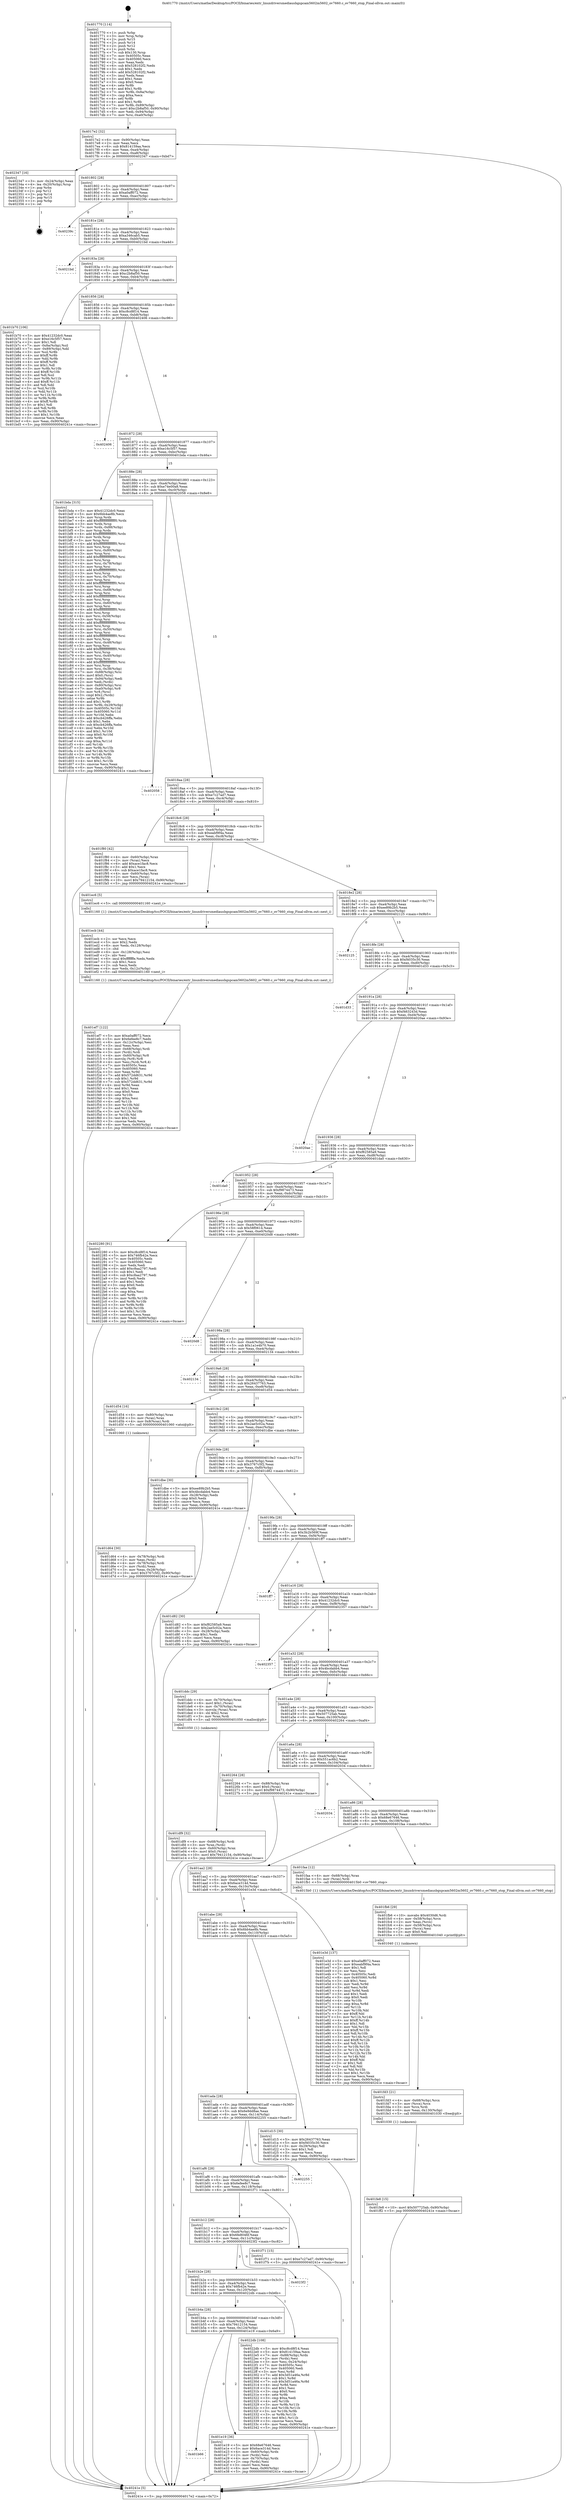 digraph "0x401770" {
  label = "0x401770 (/mnt/c/Users/mathe/Desktop/tcc/POCII/binaries/extr_linuxdriversmediausbgspcam5602m5602_ov7660.c_ov7660_stop_Final-ollvm.out::main(0))"
  labelloc = "t"
  node[shape=record]

  Entry [label="",width=0.3,height=0.3,shape=circle,fillcolor=black,style=filled]
  "0x4017e2" [label="{
     0x4017e2 [32]\l
     | [instrs]\l
     &nbsp;&nbsp;0x4017e2 \<+6\>: mov -0x90(%rbp),%eax\l
     &nbsp;&nbsp;0x4017e8 \<+2\>: mov %eax,%ecx\l
     &nbsp;&nbsp;0x4017ea \<+6\>: sub $0x814159aa,%ecx\l
     &nbsp;&nbsp;0x4017f0 \<+6\>: mov %eax,-0xa4(%rbp)\l
     &nbsp;&nbsp;0x4017f6 \<+6\>: mov %ecx,-0xa8(%rbp)\l
     &nbsp;&nbsp;0x4017fc \<+6\>: je 0000000000402347 \<main+0xbd7\>\l
  }"]
  "0x402347" [label="{
     0x402347 [16]\l
     | [instrs]\l
     &nbsp;&nbsp;0x402347 \<+3\>: mov -0x24(%rbp),%eax\l
     &nbsp;&nbsp;0x40234a \<+4\>: lea -0x20(%rbp),%rsp\l
     &nbsp;&nbsp;0x40234e \<+1\>: pop %rbx\l
     &nbsp;&nbsp;0x40234f \<+2\>: pop %r12\l
     &nbsp;&nbsp;0x402351 \<+2\>: pop %r14\l
     &nbsp;&nbsp;0x402353 \<+2\>: pop %r15\l
     &nbsp;&nbsp;0x402355 \<+1\>: pop %rbp\l
     &nbsp;&nbsp;0x402356 \<+1\>: ret\l
  }"]
  "0x401802" [label="{
     0x401802 [28]\l
     | [instrs]\l
     &nbsp;&nbsp;0x401802 \<+5\>: jmp 0000000000401807 \<main+0x97\>\l
     &nbsp;&nbsp;0x401807 \<+6\>: mov -0xa4(%rbp),%eax\l
     &nbsp;&nbsp;0x40180d \<+5\>: sub $0xa0aff072,%eax\l
     &nbsp;&nbsp;0x401812 \<+6\>: mov %eax,-0xac(%rbp)\l
     &nbsp;&nbsp;0x401818 \<+6\>: je 000000000040239c \<main+0xc2c\>\l
  }"]
  Exit [label="",width=0.3,height=0.3,shape=circle,fillcolor=black,style=filled,peripheries=2]
  "0x40239c" [label="{
     0x40239c\l
  }", style=dashed]
  "0x40181e" [label="{
     0x40181e [28]\l
     | [instrs]\l
     &nbsp;&nbsp;0x40181e \<+5\>: jmp 0000000000401823 \<main+0xb3\>\l
     &nbsp;&nbsp;0x401823 \<+6\>: mov -0xa4(%rbp),%eax\l
     &nbsp;&nbsp;0x401829 \<+5\>: sub $0xa346cab5,%eax\l
     &nbsp;&nbsp;0x40182e \<+6\>: mov %eax,-0xb0(%rbp)\l
     &nbsp;&nbsp;0x401834 \<+6\>: je 00000000004021bd \<main+0xa4d\>\l
  }"]
  "0x401fe8" [label="{
     0x401fe8 [15]\l
     | [instrs]\l
     &nbsp;&nbsp;0x401fe8 \<+10\>: movl $0x507725ab,-0x90(%rbp)\l
     &nbsp;&nbsp;0x401ff2 \<+5\>: jmp 000000000040241e \<main+0xcae\>\l
  }"]
  "0x4021bd" [label="{
     0x4021bd\l
  }", style=dashed]
  "0x40183a" [label="{
     0x40183a [28]\l
     | [instrs]\l
     &nbsp;&nbsp;0x40183a \<+5\>: jmp 000000000040183f \<main+0xcf\>\l
     &nbsp;&nbsp;0x40183f \<+6\>: mov -0xa4(%rbp),%eax\l
     &nbsp;&nbsp;0x401845 \<+5\>: sub $0xc2b8af50,%eax\l
     &nbsp;&nbsp;0x40184a \<+6\>: mov %eax,-0xb4(%rbp)\l
     &nbsp;&nbsp;0x401850 \<+6\>: je 0000000000401b70 \<main+0x400\>\l
  }"]
  "0x401fd3" [label="{
     0x401fd3 [21]\l
     | [instrs]\l
     &nbsp;&nbsp;0x401fd3 \<+4\>: mov -0x68(%rbp),%rcx\l
     &nbsp;&nbsp;0x401fd7 \<+3\>: mov (%rcx),%rcx\l
     &nbsp;&nbsp;0x401fda \<+3\>: mov %rcx,%rdi\l
     &nbsp;&nbsp;0x401fdd \<+6\>: mov %eax,-0x130(%rbp)\l
     &nbsp;&nbsp;0x401fe3 \<+5\>: call 0000000000401030 \<free@plt\>\l
     | [calls]\l
     &nbsp;&nbsp;0x401030 \{1\} (unknown)\l
  }"]
  "0x401b70" [label="{
     0x401b70 [106]\l
     | [instrs]\l
     &nbsp;&nbsp;0x401b70 \<+5\>: mov $0x41232dc0,%eax\l
     &nbsp;&nbsp;0x401b75 \<+5\>: mov $0xe16c5f57,%ecx\l
     &nbsp;&nbsp;0x401b7a \<+2\>: mov $0x1,%dl\l
     &nbsp;&nbsp;0x401b7c \<+7\>: mov -0x8a(%rbp),%sil\l
     &nbsp;&nbsp;0x401b83 \<+7\>: mov -0x89(%rbp),%dil\l
     &nbsp;&nbsp;0x401b8a \<+3\>: mov %sil,%r8b\l
     &nbsp;&nbsp;0x401b8d \<+4\>: xor $0xff,%r8b\l
     &nbsp;&nbsp;0x401b91 \<+3\>: mov %dil,%r9b\l
     &nbsp;&nbsp;0x401b94 \<+4\>: xor $0xff,%r9b\l
     &nbsp;&nbsp;0x401b98 \<+3\>: xor $0x1,%dl\l
     &nbsp;&nbsp;0x401b9b \<+3\>: mov %r8b,%r10b\l
     &nbsp;&nbsp;0x401b9e \<+4\>: and $0xff,%r10b\l
     &nbsp;&nbsp;0x401ba2 \<+3\>: and %dl,%sil\l
     &nbsp;&nbsp;0x401ba5 \<+3\>: mov %r9b,%r11b\l
     &nbsp;&nbsp;0x401ba8 \<+4\>: and $0xff,%r11b\l
     &nbsp;&nbsp;0x401bac \<+3\>: and %dl,%dil\l
     &nbsp;&nbsp;0x401baf \<+3\>: or %sil,%r10b\l
     &nbsp;&nbsp;0x401bb2 \<+3\>: or %dil,%r11b\l
     &nbsp;&nbsp;0x401bb5 \<+3\>: xor %r11b,%r10b\l
     &nbsp;&nbsp;0x401bb8 \<+3\>: or %r9b,%r8b\l
     &nbsp;&nbsp;0x401bbb \<+4\>: xor $0xff,%r8b\l
     &nbsp;&nbsp;0x401bbf \<+3\>: or $0x1,%dl\l
     &nbsp;&nbsp;0x401bc2 \<+3\>: and %dl,%r8b\l
     &nbsp;&nbsp;0x401bc5 \<+3\>: or %r8b,%r10b\l
     &nbsp;&nbsp;0x401bc8 \<+4\>: test $0x1,%r10b\l
     &nbsp;&nbsp;0x401bcc \<+3\>: cmovne %ecx,%eax\l
     &nbsp;&nbsp;0x401bcf \<+6\>: mov %eax,-0x90(%rbp)\l
     &nbsp;&nbsp;0x401bd5 \<+5\>: jmp 000000000040241e \<main+0xcae\>\l
  }"]
  "0x401856" [label="{
     0x401856 [28]\l
     | [instrs]\l
     &nbsp;&nbsp;0x401856 \<+5\>: jmp 000000000040185b \<main+0xeb\>\l
     &nbsp;&nbsp;0x40185b \<+6\>: mov -0xa4(%rbp),%eax\l
     &nbsp;&nbsp;0x401861 \<+5\>: sub $0xc8cd8f14,%eax\l
     &nbsp;&nbsp;0x401866 \<+6\>: mov %eax,-0xb8(%rbp)\l
     &nbsp;&nbsp;0x40186c \<+6\>: je 0000000000402406 \<main+0xc96\>\l
  }"]
  "0x40241e" [label="{
     0x40241e [5]\l
     | [instrs]\l
     &nbsp;&nbsp;0x40241e \<+5\>: jmp 00000000004017e2 \<main+0x72\>\l
  }"]
  "0x401770" [label="{
     0x401770 [114]\l
     | [instrs]\l
     &nbsp;&nbsp;0x401770 \<+1\>: push %rbp\l
     &nbsp;&nbsp;0x401771 \<+3\>: mov %rsp,%rbp\l
     &nbsp;&nbsp;0x401774 \<+2\>: push %r15\l
     &nbsp;&nbsp;0x401776 \<+2\>: push %r14\l
     &nbsp;&nbsp;0x401778 \<+2\>: push %r12\l
     &nbsp;&nbsp;0x40177a \<+1\>: push %rbx\l
     &nbsp;&nbsp;0x40177b \<+7\>: sub $0x130,%rsp\l
     &nbsp;&nbsp;0x401782 \<+7\>: mov 0x40505c,%eax\l
     &nbsp;&nbsp;0x401789 \<+7\>: mov 0x405060,%ecx\l
     &nbsp;&nbsp;0x401790 \<+2\>: mov %eax,%edx\l
     &nbsp;&nbsp;0x401792 \<+6\>: sub $0x528102f2,%edx\l
     &nbsp;&nbsp;0x401798 \<+3\>: sub $0x1,%edx\l
     &nbsp;&nbsp;0x40179b \<+6\>: add $0x528102f2,%edx\l
     &nbsp;&nbsp;0x4017a1 \<+3\>: imul %edx,%eax\l
     &nbsp;&nbsp;0x4017a4 \<+3\>: and $0x1,%eax\l
     &nbsp;&nbsp;0x4017a7 \<+3\>: cmp $0x0,%eax\l
     &nbsp;&nbsp;0x4017aa \<+4\>: sete %r8b\l
     &nbsp;&nbsp;0x4017ae \<+4\>: and $0x1,%r8b\l
     &nbsp;&nbsp;0x4017b2 \<+7\>: mov %r8b,-0x8a(%rbp)\l
     &nbsp;&nbsp;0x4017b9 \<+3\>: cmp $0xa,%ecx\l
     &nbsp;&nbsp;0x4017bc \<+4\>: setl %r8b\l
     &nbsp;&nbsp;0x4017c0 \<+4\>: and $0x1,%r8b\l
     &nbsp;&nbsp;0x4017c4 \<+7\>: mov %r8b,-0x89(%rbp)\l
     &nbsp;&nbsp;0x4017cb \<+10\>: movl $0xc2b8af50,-0x90(%rbp)\l
     &nbsp;&nbsp;0x4017d5 \<+6\>: mov %edi,-0x94(%rbp)\l
     &nbsp;&nbsp;0x4017db \<+7\>: mov %rsi,-0xa0(%rbp)\l
  }"]
  "0x401fb6" [label="{
     0x401fb6 [29]\l
     | [instrs]\l
     &nbsp;&nbsp;0x401fb6 \<+10\>: movabs $0x4030d6,%rdi\l
     &nbsp;&nbsp;0x401fc0 \<+4\>: mov -0x58(%rbp),%rcx\l
     &nbsp;&nbsp;0x401fc4 \<+2\>: mov %eax,(%rcx)\l
     &nbsp;&nbsp;0x401fc6 \<+4\>: mov -0x58(%rbp),%rcx\l
     &nbsp;&nbsp;0x401fca \<+2\>: mov (%rcx),%esi\l
     &nbsp;&nbsp;0x401fcc \<+2\>: mov $0x0,%al\l
     &nbsp;&nbsp;0x401fce \<+5\>: call 0000000000401040 \<printf@plt\>\l
     | [calls]\l
     &nbsp;&nbsp;0x401040 \{1\} (unknown)\l
  }"]
  "0x402406" [label="{
     0x402406\l
  }", style=dashed]
  "0x401872" [label="{
     0x401872 [28]\l
     | [instrs]\l
     &nbsp;&nbsp;0x401872 \<+5\>: jmp 0000000000401877 \<main+0x107\>\l
     &nbsp;&nbsp;0x401877 \<+6\>: mov -0xa4(%rbp),%eax\l
     &nbsp;&nbsp;0x40187d \<+5\>: sub $0xe16c5f57,%eax\l
     &nbsp;&nbsp;0x401882 \<+6\>: mov %eax,-0xbc(%rbp)\l
     &nbsp;&nbsp;0x401888 \<+6\>: je 0000000000401bda \<main+0x46a\>\l
  }"]
  "0x401ef7" [label="{
     0x401ef7 [122]\l
     | [instrs]\l
     &nbsp;&nbsp;0x401ef7 \<+5\>: mov $0xa0aff072,%ecx\l
     &nbsp;&nbsp;0x401efc \<+5\>: mov $0x6efee8c7,%edx\l
     &nbsp;&nbsp;0x401f01 \<+6\>: mov -0x12c(%rbp),%esi\l
     &nbsp;&nbsp;0x401f07 \<+3\>: imul %eax,%esi\l
     &nbsp;&nbsp;0x401f0a \<+4\>: mov -0x68(%rbp),%rdi\l
     &nbsp;&nbsp;0x401f0e \<+3\>: mov (%rdi),%rdi\l
     &nbsp;&nbsp;0x401f11 \<+4\>: mov -0x60(%rbp),%r8\l
     &nbsp;&nbsp;0x401f15 \<+3\>: movslq (%r8),%r8\l
     &nbsp;&nbsp;0x401f18 \<+4\>: mov %esi,(%rdi,%r8,4)\l
     &nbsp;&nbsp;0x401f1c \<+7\>: mov 0x40505c,%eax\l
     &nbsp;&nbsp;0x401f23 \<+7\>: mov 0x405060,%esi\l
     &nbsp;&nbsp;0x401f2a \<+3\>: mov %eax,%r9d\l
     &nbsp;&nbsp;0x401f2d \<+7\>: add $0x572dd631,%r9d\l
     &nbsp;&nbsp;0x401f34 \<+4\>: sub $0x1,%r9d\l
     &nbsp;&nbsp;0x401f38 \<+7\>: sub $0x572dd631,%r9d\l
     &nbsp;&nbsp;0x401f3f \<+4\>: imul %r9d,%eax\l
     &nbsp;&nbsp;0x401f43 \<+3\>: and $0x1,%eax\l
     &nbsp;&nbsp;0x401f46 \<+3\>: cmp $0x0,%eax\l
     &nbsp;&nbsp;0x401f49 \<+4\>: sete %r10b\l
     &nbsp;&nbsp;0x401f4d \<+3\>: cmp $0xa,%esi\l
     &nbsp;&nbsp;0x401f50 \<+4\>: setl %r11b\l
     &nbsp;&nbsp;0x401f54 \<+3\>: mov %r10b,%bl\l
     &nbsp;&nbsp;0x401f57 \<+3\>: and %r11b,%bl\l
     &nbsp;&nbsp;0x401f5a \<+3\>: xor %r11b,%r10b\l
     &nbsp;&nbsp;0x401f5d \<+3\>: or %r10b,%bl\l
     &nbsp;&nbsp;0x401f60 \<+3\>: test $0x1,%bl\l
     &nbsp;&nbsp;0x401f63 \<+3\>: cmovne %edx,%ecx\l
     &nbsp;&nbsp;0x401f66 \<+6\>: mov %ecx,-0x90(%rbp)\l
     &nbsp;&nbsp;0x401f6c \<+5\>: jmp 000000000040241e \<main+0xcae\>\l
  }"]
  "0x401bda" [label="{
     0x401bda [315]\l
     | [instrs]\l
     &nbsp;&nbsp;0x401bda \<+5\>: mov $0x41232dc0,%eax\l
     &nbsp;&nbsp;0x401bdf \<+5\>: mov $0x6bb4ae8b,%ecx\l
     &nbsp;&nbsp;0x401be4 \<+3\>: mov %rsp,%rdx\l
     &nbsp;&nbsp;0x401be7 \<+4\>: add $0xfffffffffffffff0,%rdx\l
     &nbsp;&nbsp;0x401beb \<+3\>: mov %rdx,%rsp\l
     &nbsp;&nbsp;0x401bee \<+7\>: mov %rdx,-0x88(%rbp)\l
     &nbsp;&nbsp;0x401bf5 \<+3\>: mov %rsp,%rdx\l
     &nbsp;&nbsp;0x401bf8 \<+4\>: add $0xfffffffffffffff0,%rdx\l
     &nbsp;&nbsp;0x401bfc \<+3\>: mov %rdx,%rsp\l
     &nbsp;&nbsp;0x401bff \<+3\>: mov %rsp,%rsi\l
     &nbsp;&nbsp;0x401c02 \<+4\>: add $0xfffffffffffffff0,%rsi\l
     &nbsp;&nbsp;0x401c06 \<+3\>: mov %rsi,%rsp\l
     &nbsp;&nbsp;0x401c09 \<+4\>: mov %rsi,-0x80(%rbp)\l
     &nbsp;&nbsp;0x401c0d \<+3\>: mov %rsp,%rsi\l
     &nbsp;&nbsp;0x401c10 \<+4\>: add $0xfffffffffffffff0,%rsi\l
     &nbsp;&nbsp;0x401c14 \<+3\>: mov %rsi,%rsp\l
     &nbsp;&nbsp;0x401c17 \<+4\>: mov %rsi,-0x78(%rbp)\l
     &nbsp;&nbsp;0x401c1b \<+3\>: mov %rsp,%rsi\l
     &nbsp;&nbsp;0x401c1e \<+4\>: add $0xfffffffffffffff0,%rsi\l
     &nbsp;&nbsp;0x401c22 \<+3\>: mov %rsi,%rsp\l
     &nbsp;&nbsp;0x401c25 \<+4\>: mov %rsi,-0x70(%rbp)\l
     &nbsp;&nbsp;0x401c29 \<+3\>: mov %rsp,%rsi\l
     &nbsp;&nbsp;0x401c2c \<+4\>: add $0xfffffffffffffff0,%rsi\l
     &nbsp;&nbsp;0x401c30 \<+3\>: mov %rsi,%rsp\l
     &nbsp;&nbsp;0x401c33 \<+4\>: mov %rsi,-0x68(%rbp)\l
     &nbsp;&nbsp;0x401c37 \<+3\>: mov %rsp,%rsi\l
     &nbsp;&nbsp;0x401c3a \<+4\>: add $0xfffffffffffffff0,%rsi\l
     &nbsp;&nbsp;0x401c3e \<+3\>: mov %rsi,%rsp\l
     &nbsp;&nbsp;0x401c41 \<+4\>: mov %rsi,-0x60(%rbp)\l
     &nbsp;&nbsp;0x401c45 \<+3\>: mov %rsp,%rsi\l
     &nbsp;&nbsp;0x401c48 \<+4\>: add $0xfffffffffffffff0,%rsi\l
     &nbsp;&nbsp;0x401c4c \<+3\>: mov %rsi,%rsp\l
     &nbsp;&nbsp;0x401c4f \<+4\>: mov %rsi,-0x58(%rbp)\l
     &nbsp;&nbsp;0x401c53 \<+3\>: mov %rsp,%rsi\l
     &nbsp;&nbsp;0x401c56 \<+4\>: add $0xfffffffffffffff0,%rsi\l
     &nbsp;&nbsp;0x401c5a \<+3\>: mov %rsi,%rsp\l
     &nbsp;&nbsp;0x401c5d \<+4\>: mov %rsi,-0x50(%rbp)\l
     &nbsp;&nbsp;0x401c61 \<+3\>: mov %rsp,%rsi\l
     &nbsp;&nbsp;0x401c64 \<+4\>: add $0xfffffffffffffff0,%rsi\l
     &nbsp;&nbsp;0x401c68 \<+3\>: mov %rsi,%rsp\l
     &nbsp;&nbsp;0x401c6b \<+4\>: mov %rsi,-0x48(%rbp)\l
     &nbsp;&nbsp;0x401c6f \<+3\>: mov %rsp,%rsi\l
     &nbsp;&nbsp;0x401c72 \<+4\>: add $0xfffffffffffffff0,%rsi\l
     &nbsp;&nbsp;0x401c76 \<+3\>: mov %rsi,%rsp\l
     &nbsp;&nbsp;0x401c79 \<+4\>: mov %rsi,-0x40(%rbp)\l
     &nbsp;&nbsp;0x401c7d \<+3\>: mov %rsp,%rsi\l
     &nbsp;&nbsp;0x401c80 \<+4\>: add $0xfffffffffffffff0,%rsi\l
     &nbsp;&nbsp;0x401c84 \<+3\>: mov %rsi,%rsp\l
     &nbsp;&nbsp;0x401c87 \<+4\>: mov %rsi,-0x38(%rbp)\l
     &nbsp;&nbsp;0x401c8b \<+7\>: mov -0x88(%rbp),%rsi\l
     &nbsp;&nbsp;0x401c92 \<+6\>: movl $0x0,(%rsi)\l
     &nbsp;&nbsp;0x401c98 \<+6\>: mov -0x94(%rbp),%edi\l
     &nbsp;&nbsp;0x401c9e \<+2\>: mov %edi,(%rdx)\l
     &nbsp;&nbsp;0x401ca0 \<+4\>: mov -0x80(%rbp),%rsi\l
     &nbsp;&nbsp;0x401ca4 \<+7\>: mov -0xa0(%rbp),%r8\l
     &nbsp;&nbsp;0x401cab \<+3\>: mov %r8,(%rsi)\l
     &nbsp;&nbsp;0x401cae \<+3\>: cmpl $0x2,(%rdx)\l
     &nbsp;&nbsp;0x401cb1 \<+4\>: setne %r9b\l
     &nbsp;&nbsp;0x401cb5 \<+4\>: and $0x1,%r9b\l
     &nbsp;&nbsp;0x401cb9 \<+4\>: mov %r9b,-0x29(%rbp)\l
     &nbsp;&nbsp;0x401cbd \<+8\>: mov 0x40505c,%r10d\l
     &nbsp;&nbsp;0x401cc5 \<+8\>: mov 0x405060,%r11d\l
     &nbsp;&nbsp;0x401ccd \<+3\>: mov %r10d,%ebx\l
     &nbsp;&nbsp;0x401cd0 \<+6\>: add $0xcb426ffa,%ebx\l
     &nbsp;&nbsp;0x401cd6 \<+3\>: sub $0x1,%ebx\l
     &nbsp;&nbsp;0x401cd9 \<+6\>: sub $0xcb426ffa,%ebx\l
     &nbsp;&nbsp;0x401cdf \<+4\>: imul %ebx,%r10d\l
     &nbsp;&nbsp;0x401ce3 \<+4\>: and $0x1,%r10d\l
     &nbsp;&nbsp;0x401ce7 \<+4\>: cmp $0x0,%r10d\l
     &nbsp;&nbsp;0x401ceb \<+4\>: sete %r9b\l
     &nbsp;&nbsp;0x401cef \<+4\>: cmp $0xa,%r11d\l
     &nbsp;&nbsp;0x401cf3 \<+4\>: setl %r14b\l
     &nbsp;&nbsp;0x401cf7 \<+3\>: mov %r9b,%r15b\l
     &nbsp;&nbsp;0x401cfa \<+3\>: and %r14b,%r15b\l
     &nbsp;&nbsp;0x401cfd \<+3\>: xor %r14b,%r9b\l
     &nbsp;&nbsp;0x401d00 \<+3\>: or %r9b,%r15b\l
     &nbsp;&nbsp;0x401d03 \<+4\>: test $0x1,%r15b\l
     &nbsp;&nbsp;0x401d07 \<+3\>: cmovne %ecx,%eax\l
     &nbsp;&nbsp;0x401d0a \<+6\>: mov %eax,-0x90(%rbp)\l
     &nbsp;&nbsp;0x401d10 \<+5\>: jmp 000000000040241e \<main+0xcae\>\l
  }"]
  "0x40188e" [label="{
     0x40188e [28]\l
     | [instrs]\l
     &nbsp;&nbsp;0x40188e \<+5\>: jmp 0000000000401893 \<main+0x123\>\l
     &nbsp;&nbsp;0x401893 \<+6\>: mov -0xa4(%rbp),%eax\l
     &nbsp;&nbsp;0x401899 \<+5\>: sub $0xe74e00a8,%eax\l
     &nbsp;&nbsp;0x40189e \<+6\>: mov %eax,-0xc0(%rbp)\l
     &nbsp;&nbsp;0x4018a4 \<+6\>: je 0000000000402058 \<main+0x8e8\>\l
  }"]
  "0x401ecb" [label="{
     0x401ecb [44]\l
     | [instrs]\l
     &nbsp;&nbsp;0x401ecb \<+2\>: xor %ecx,%ecx\l
     &nbsp;&nbsp;0x401ecd \<+5\>: mov $0x2,%edx\l
     &nbsp;&nbsp;0x401ed2 \<+6\>: mov %edx,-0x128(%rbp)\l
     &nbsp;&nbsp;0x401ed8 \<+1\>: cltd\l
     &nbsp;&nbsp;0x401ed9 \<+6\>: mov -0x128(%rbp),%esi\l
     &nbsp;&nbsp;0x401edf \<+2\>: idiv %esi\l
     &nbsp;&nbsp;0x401ee1 \<+6\>: imul $0xfffffffe,%edx,%edx\l
     &nbsp;&nbsp;0x401ee7 \<+3\>: sub $0x1,%ecx\l
     &nbsp;&nbsp;0x401eea \<+2\>: sub %ecx,%edx\l
     &nbsp;&nbsp;0x401eec \<+6\>: mov %edx,-0x12c(%rbp)\l
     &nbsp;&nbsp;0x401ef2 \<+5\>: call 0000000000401160 \<next_i\>\l
     | [calls]\l
     &nbsp;&nbsp;0x401160 \{1\} (/mnt/c/Users/mathe/Desktop/tcc/POCII/binaries/extr_linuxdriversmediausbgspcam5602m5602_ov7660.c_ov7660_stop_Final-ollvm.out::next_i)\l
  }"]
  "0x401b66" [label="{
     0x401b66\l
  }", style=dashed]
  "0x402058" [label="{
     0x402058\l
  }", style=dashed]
  "0x4018aa" [label="{
     0x4018aa [28]\l
     | [instrs]\l
     &nbsp;&nbsp;0x4018aa \<+5\>: jmp 00000000004018af \<main+0x13f\>\l
     &nbsp;&nbsp;0x4018af \<+6\>: mov -0xa4(%rbp),%eax\l
     &nbsp;&nbsp;0x4018b5 \<+5\>: sub $0xe7c27ad7,%eax\l
     &nbsp;&nbsp;0x4018ba \<+6\>: mov %eax,-0xc4(%rbp)\l
     &nbsp;&nbsp;0x4018c0 \<+6\>: je 0000000000401f80 \<main+0x810\>\l
  }"]
  "0x401e19" [label="{
     0x401e19 [36]\l
     | [instrs]\l
     &nbsp;&nbsp;0x401e19 \<+5\>: mov $0x68e67646,%eax\l
     &nbsp;&nbsp;0x401e1e \<+5\>: mov $0x6ace314d,%ecx\l
     &nbsp;&nbsp;0x401e23 \<+4\>: mov -0x60(%rbp),%rdx\l
     &nbsp;&nbsp;0x401e27 \<+2\>: mov (%rdx),%esi\l
     &nbsp;&nbsp;0x401e29 \<+4\>: mov -0x70(%rbp),%rdx\l
     &nbsp;&nbsp;0x401e2d \<+2\>: cmp (%rdx),%esi\l
     &nbsp;&nbsp;0x401e2f \<+3\>: cmovl %ecx,%eax\l
     &nbsp;&nbsp;0x401e32 \<+6\>: mov %eax,-0x90(%rbp)\l
     &nbsp;&nbsp;0x401e38 \<+5\>: jmp 000000000040241e \<main+0xcae\>\l
  }"]
  "0x401f80" [label="{
     0x401f80 [42]\l
     | [instrs]\l
     &nbsp;&nbsp;0x401f80 \<+4\>: mov -0x60(%rbp),%rax\l
     &nbsp;&nbsp;0x401f84 \<+2\>: mov (%rax),%ecx\l
     &nbsp;&nbsp;0x401f86 \<+6\>: add $0xace1fac8,%ecx\l
     &nbsp;&nbsp;0x401f8c \<+3\>: add $0x1,%ecx\l
     &nbsp;&nbsp;0x401f8f \<+6\>: sub $0xace1fac8,%ecx\l
     &nbsp;&nbsp;0x401f95 \<+4\>: mov -0x60(%rbp),%rax\l
     &nbsp;&nbsp;0x401f99 \<+2\>: mov %ecx,(%rax)\l
     &nbsp;&nbsp;0x401f9b \<+10\>: movl $0x79412154,-0x90(%rbp)\l
     &nbsp;&nbsp;0x401fa5 \<+5\>: jmp 000000000040241e \<main+0xcae\>\l
  }"]
  "0x4018c6" [label="{
     0x4018c6 [28]\l
     | [instrs]\l
     &nbsp;&nbsp;0x4018c6 \<+5\>: jmp 00000000004018cb \<main+0x15b\>\l
     &nbsp;&nbsp;0x4018cb \<+6\>: mov -0xa4(%rbp),%eax\l
     &nbsp;&nbsp;0x4018d1 \<+5\>: sub $0xeabf9f4a,%eax\l
     &nbsp;&nbsp;0x4018d6 \<+6\>: mov %eax,-0xc8(%rbp)\l
     &nbsp;&nbsp;0x4018dc \<+6\>: je 0000000000401ec6 \<main+0x756\>\l
  }"]
  "0x401b4a" [label="{
     0x401b4a [28]\l
     | [instrs]\l
     &nbsp;&nbsp;0x401b4a \<+5\>: jmp 0000000000401b4f \<main+0x3df\>\l
     &nbsp;&nbsp;0x401b4f \<+6\>: mov -0xa4(%rbp),%eax\l
     &nbsp;&nbsp;0x401b55 \<+5\>: sub $0x79412154,%eax\l
     &nbsp;&nbsp;0x401b5a \<+6\>: mov %eax,-0x124(%rbp)\l
     &nbsp;&nbsp;0x401b60 \<+6\>: je 0000000000401e19 \<main+0x6a9\>\l
  }"]
  "0x401ec6" [label="{
     0x401ec6 [5]\l
     | [instrs]\l
     &nbsp;&nbsp;0x401ec6 \<+5\>: call 0000000000401160 \<next_i\>\l
     | [calls]\l
     &nbsp;&nbsp;0x401160 \{1\} (/mnt/c/Users/mathe/Desktop/tcc/POCII/binaries/extr_linuxdriversmediausbgspcam5602m5602_ov7660.c_ov7660_stop_Final-ollvm.out::next_i)\l
  }"]
  "0x4018e2" [label="{
     0x4018e2 [28]\l
     | [instrs]\l
     &nbsp;&nbsp;0x4018e2 \<+5\>: jmp 00000000004018e7 \<main+0x177\>\l
     &nbsp;&nbsp;0x4018e7 \<+6\>: mov -0xa4(%rbp),%eax\l
     &nbsp;&nbsp;0x4018ed \<+5\>: sub $0xee89b2b5,%eax\l
     &nbsp;&nbsp;0x4018f2 \<+6\>: mov %eax,-0xcc(%rbp)\l
     &nbsp;&nbsp;0x4018f8 \<+6\>: je 0000000000402125 \<main+0x9b5\>\l
  }"]
  "0x4022db" [label="{
     0x4022db [108]\l
     | [instrs]\l
     &nbsp;&nbsp;0x4022db \<+5\>: mov $0xc8cd8f14,%eax\l
     &nbsp;&nbsp;0x4022e0 \<+5\>: mov $0x814159aa,%ecx\l
     &nbsp;&nbsp;0x4022e5 \<+7\>: mov -0x88(%rbp),%rdx\l
     &nbsp;&nbsp;0x4022ec \<+2\>: mov (%rdx),%esi\l
     &nbsp;&nbsp;0x4022ee \<+3\>: mov %esi,-0x24(%rbp)\l
     &nbsp;&nbsp;0x4022f1 \<+7\>: mov 0x40505c,%esi\l
     &nbsp;&nbsp;0x4022f8 \<+7\>: mov 0x405060,%edi\l
     &nbsp;&nbsp;0x4022ff \<+3\>: mov %esi,%r8d\l
     &nbsp;&nbsp;0x402302 \<+7\>: add $0x3d51a46a,%r8d\l
     &nbsp;&nbsp;0x402309 \<+4\>: sub $0x1,%r8d\l
     &nbsp;&nbsp;0x40230d \<+7\>: sub $0x3d51a46a,%r8d\l
     &nbsp;&nbsp;0x402314 \<+4\>: imul %r8d,%esi\l
     &nbsp;&nbsp;0x402318 \<+3\>: and $0x1,%esi\l
     &nbsp;&nbsp;0x40231b \<+3\>: cmp $0x0,%esi\l
     &nbsp;&nbsp;0x40231e \<+4\>: sete %r9b\l
     &nbsp;&nbsp;0x402322 \<+3\>: cmp $0xa,%edi\l
     &nbsp;&nbsp;0x402325 \<+4\>: setl %r10b\l
     &nbsp;&nbsp;0x402329 \<+3\>: mov %r9b,%r11b\l
     &nbsp;&nbsp;0x40232c \<+3\>: and %r10b,%r11b\l
     &nbsp;&nbsp;0x40232f \<+3\>: xor %r10b,%r9b\l
     &nbsp;&nbsp;0x402332 \<+3\>: or %r9b,%r11b\l
     &nbsp;&nbsp;0x402335 \<+4\>: test $0x1,%r11b\l
     &nbsp;&nbsp;0x402339 \<+3\>: cmovne %ecx,%eax\l
     &nbsp;&nbsp;0x40233c \<+6\>: mov %eax,-0x90(%rbp)\l
     &nbsp;&nbsp;0x402342 \<+5\>: jmp 000000000040241e \<main+0xcae\>\l
  }"]
  "0x402125" [label="{
     0x402125\l
  }", style=dashed]
  "0x4018fe" [label="{
     0x4018fe [28]\l
     | [instrs]\l
     &nbsp;&nbsp;0x4018fe \<+5\>: jmp 0000000000401903 \<main+0x193\>\l
     &nbsp;&nbsp;0x401903 \<+6\>: mov -0xa4(%rbp),%eax\l
     &nbsp;&nbsp;0x401909 \<+5\>: sub $0xf4035c30,%eax\l
     &nbsp;&nbsp;0x40190e \<+6\>: mov %eax,-0xd0(%rbp)\l
     &nbsp;&nbsp;0x401914 \<+6\>: je 0000000000401d33 \<main+0x5c3\>\l
  }"]
  "0x401b2e" [label="{
     0x401b2e [28]\l
     | [instrs]\l
     &nbsp;&nbsp;0x401b2e \<+5\>: jmp 0000000000401b33 \<main+0x3c3\>\l
     &nbsp;&nbsp;0x401b33 \<+6\>: mov -0xa4(%rbp),%eax\l
     &nbsp;&nbsp;0x401b39 \<+5\>: sub $0x746fb42e,%eax\l
     &nbsp;&nbsp;0x401b3e \<+6\>: mov %eax,-0x120(%rbp)\l
     &nbsp;&nbsp;0x401b44 \<+6\>: je 00000000004022db \<main+0xb6b\>\l
  }"]
  "0x401d33" [label="{
     0x401d33\l
  }", style=dashed]
  "0x40191a" [label="{
     0x40191a [28]\l
     | [instrs]\l
     &nbsp;&nbsp;0x40191a \<+5\>: jmp 000000000040191f \<main+0x1af\>\l
     &nbsp;&nbsp;0x40191f \<+6\>: mov -0xa4(%rbp),%eax\l
     &nbsp;&nbsp;0x401925 \<+5\>: sub $0xf463243d,%eax\l
     &nbsp;&nbsp;0x40192a \<+6\>: mov %eax,-0xd4(%rbp)\l
     &nbsp;&nbsp;0x401930 \<+6\>: je 00000000004020ae \<main+0x93e\>\l
  }"]
  "0x4023f2" [label="{
     0x4023f2\l
  }", style=dashed]
  "0x4020ae" [label="{
     0x4020ae\l
  }", style=dashed]
  "0x401936" [label="{
     0x401936 [28]\l
     | [instrs]\l
     &nbsp;&nbsp;0x401936 \<+5\>: jmp 000000000040193b \<main+0x1cb\>\l
     &nbsp;&nbsp;0x40193b \<+6\>: mov -0xa4(%rbp),%eax\l
     &nbsp;&nbsp;0x401941 \<+5\>: sub $0xf82585a9,%eax\l
     &nbsp;&nbsp;0x401946 \<+6\>: mov %eax,-0xd8(%rbp)\l
     &nbsp;&nbsp;0x40194c \<+6\>: je 0000000000401da0 \<main+0x630\>\l
  }"]
  "0x401b12" [label="{
     0x401b12 [28]\l
     | [instrs]\l
     &nbsp;&nbsp;0x401b12 \<+5\>: jmp 0000000000401b17 \<main+0x3a7\>\l
     &nbsp;&nbsp;0x401b17 \<+6\>: mov -0xa4(%rbp),%eax\l
     &nbsp;&nbsp;0x401b1d \<+5\>: sub $0x6fe8046f,%eax\l
     &nbsp;&nbsp;0x401b22 \<+6\>: mov %eax,-0x11c(%rbp)\l
     &nbsp;&nbsp;0x401b28 \<+6\>: je 00000000004023f2 \<main+0xc82\>\l
  }"]
  "0x401da0" [label="{
     0x401da0\l
  }", style=dashed]
  "0x401952" [label="{
     0x401952 [28]\l
     | [instrs]\l
     &nbsp;&nbsp;0x401952 \<+5\>: jmp 0000000000401957 \<main+0x1e7\>\l
     &nbsp;&nbsp;0x401957 \<+6\>: mov -0xa4(%rbp),%eax\l
     &nbsp;&nbsp;0x40195d \<+5\>: sub $0xf9874473,%eax\l
     &nbsp;&nbsp;0x401962 \<+6\>: mov %eax,-0xdc(%rbp)\l
     &nbsp;&nbsp;0x401968 \<+6\>: je 0000000000402280 \<main+0xb10\>\l
  }"]
  "0x401f71" [label="{
     0x401f71 [15]\l
     | [instrs]\l
     &nbsp;&nbsp;0x401f71 \<+10\>: movl $0xe7c27ad7,-0x90(%rbp)\l
     &nbsp;&nbsp;0x401f7b \<+5\>: jmp 000000000040241e \<main+0xcae\>\l
  }"]
  "0x402280" [label="{
     0x402280 [91]\l
     | [instrs]\l
     &nbsp;&nbsp;0x402280 \<+5\>: mov $0xc8cd8f14,%eax\l
     &nbsp;&nbsp;0x402285 \<+5\>: mov $0x746fb42e,%ecx\l
     &nbsp;&nbsp;0x40228a \<+7\>: mov 0x40505c,%edx\l
     &nbsp;&nbsp;0x402291 \<+7\>: mov 0x405060,%esi\l
     &nbsp;&nbsp;0x402298 \<+2\>: mov %edx,%edi\l
     &nbsp;&nbsp;0x40229a \<+6\>: add $0xc8aa2797,%edi\l
     &nbsp;&nbsp;0x4022a0 \<+3\>: sub $0x1,%edi\l
     &nbsp;&nbsp;0x4022a3 \<+6\>: sub $0xc8aa2797,%edi\l
     &nbsp;&nbsp;0x4022a9 \<+3\>: imul %edi,%edx\l
     &nbsp;&nbsp;0x4022ac \<+3\>: and $0x1,%edx\l
     &nbsp;&nbsp;0x4022af \<+3\>: cmp $0x0,%edx\l
     &nbsp;&nbsp;0x4022b2 \<+4\>: sete %r8b\l
     &nbsp;&nbsp;0x4022b6 \<+3\>: cmp $0xa,%esi\l
     &nbsp;&nbsp;0x4022b9 \<+4\>: setl %r9b\l
     &nbsp;&nbsp;0x4022bd \<+3\>: mov %r8b,%r10b\l
     &nbsp;&nbsp;0x4022c0 \<+3\>: and %r9b,%r10b\l
     &nbsp;&nbsp;0x4022c3 \<+3\>: xor %r9b,%r8b\l
     &nbsp;&nbsp;0x4022c6 \<+3\>: or %r8b,%r10b\l
     &nbsp;&nbsp;0x4022c9 \<+4\>: test $0x1,%r10b\l
     &nbsp;&nbsp;0x4022cd \<+3\>: cmovne %ecx,%eax\l
     &nbsp;&nbsp;0x4022d0 \<+6\>: mov %eax,-0x90(%rbp)\l
     &nbsp;&nbsp;0x4022d6 \<+5\>: jmp 000000000040241e \<main+0xcae\>\l
  }"]
  "0x40196e" [label="{
     0x40196e [28]\l
     | [instrs]\l
     &nbsp;&nbsp;0x40196e \<+5\>: jmp 0000000000401973 \<main+0x203\>\l
     &nbsp;&nbsp;0x401973 \<+6\>: mov -0xa4(%rbp),%eax\l
     &nbsp;&nbsp;0x401979 \<+5\>: sub $0x58f0614,%eax\l
     &nbsp;&nbsp;0x40197e \<+6\>: mov %eax,-0xe0(%rbp)\l
     &nbsp;&nbsp;0x401984 \<+6\>: je 00000000004020d8 \<main+0x968\>\l
  }"]
  "0x401af6" [label="{
     0x401af6 [28]\l
     | [instrs]\l
     &nbsp;&nbsp;0x401af6 \<+5\>: jmp 0000000000401afb \<main+0x38b\>\l
     &nbsp;&nbsp;0x401afb \<+6\>: mov -0xa4(%rbp),%eax\l
     &nbsp;&nbsp;0x401b01 \<+5\>: sub $0x6efee8c7,%eax\l
     &nbsp;&nbsp;0x401b06 \<+6\>: mov %eax,-0x118(%rbp)\l
     &nbsp;&nbsp;0x401b0c \<+6\>: je 0000000000401f71 \<main+0x801\>\l
  }"]
  "0x4020d8" [label="{
     0x4020d8\l
  }", style=dashed]
  "0x40198a" [label="{
     0x40198a [28]\l
     | [instrs]\l
     &nbsp;&nbsp;0x40198a \<+5\>: jmp 000000000040198f \<main+0x21f\>\l
     &nbsp;&nbsp;0x40198f \<+6\>: mov -0xa4(%rbp),%eax\l
     &nbsp;&nbsp;0x401995 \<+5\>: sub $0x1a1e4b70,%eax\l
     &nbsp;&nbsp;0x40199a \<+6\>: mov %eax,-0xe4(%rbp)\l
     &nbsp;&nbsp;0x4019a0 \<+6\>: je 0000000000402134 \<main+0x9c4\>\l
  }"]
  "0x402255" [label="{
     0x402255\l
  }", style=dashed]
  "0x402134" [label="{
     0x402134\l
  }", style=dashed]
  "0x4019a6" [label="{
     0x4019a6 [28]\l
     | [instrs]\l
     &nbsp;&nbsp;0x4019a6 \<+5\>: jmp 00000000004019ab \<main+0x23b\>\l
     &nbsp;&nbsp;0x4019ab \<+6\>: mov -0xa4(%rbp),%eax\l
     &nbsp;&nbsp;0x4019b1 \<+5\>: sub $0x26437763,%eax\l
     &nbsp;&nbsp;0x4019b6 \<+6\>: mov %eax,-0xe8(%rbp)\l
     &nbsp;&nbsp;0x4019bc \<+6\>: je 0000000000401d54 \<main+0x5e4\>\l
  }"]
  "0x401df9" [label="{
     0x401df9 [32]\l
     | [instrs]\l
     &nbsp;&nbsp;0x401df9 \<+4\>: mov -0x68(%rbp),%rdi\l
     &nbsp;&nbsp;0x401dfd \<+3\>: mov %rax,(%rdi)\l
     &nbsp;&nbsp;0x401e00 \<+4\>: mov -0x60(%rbp),%rax\l
     &nbsp;&nbsp;0x401e04 \<+6\>: movl $0x0,(%rax)\l
     &nbsp;&nbsp;0x401e0a \<+10\>: movl $0x79412154,-0x90(%rbp)\l
     &nbsp;&nbsp;0x401e14 \<+5\>: jmp 000000000040241e \<main+0xcae\>\l
  }"]
  "0x401d54" [label="{
     0x401d54 [16]\l
     | [instrs]\l
     &nbsp;&nbsp;0x401d54 \<+4\>: mov -0x80(%rbp),%rax\l
     &nbsp;&nbsp;0x401d58 \<+3\>: mov (%rax),%rax\l
     &nbsp;&nbsp;0x401d5b \<+4\>: mov 0x8(%rax),%rdi\l
     &nbsp;&nbsp;0x401d5f \<+5\>: call 0000000000401060 \<atoi@plt\>\l
     | [calls]\l
     &nbsp;&nbsp;0x401060 \{1\} (unknown)\l
  }"]
  "0x4019c2" [label="{
     0x4019c2 [28]\l
     | [instrs]\l
     &nbsp;&nbsp;0x4019c2 \<+5\>: jmp 00000000004019c7 \<main+0x257\>\l
     &nbsp;&nbsp;0x4019c7 \<+6\>: mov -0xa4(%rbp),%eax\l
     &nbsp;&nbsp;0x4019cd \<+5\>: sub $0x2ae5c02a,%eax\l
     &nbsp;&nbsp;0x4019d2 \<+6\>: mov %eax,-0xec(%rbp)\l
     &nbsp;&nbsp;0x4019d8 \<+6\>: je 0000000000401dbe \<main+0x64e\>\l
  }"]
  "0x401d64" [label="{
     0x401d64 [30]\l
     | [instrs]\l
     &nbsp;&nbsp;0x401d64 \<+4\>: mov -0x78(%rbp),%rdi\l
     &nbsp;&nbsp;0x401d68 \<+2\>: mov %eax,(%rdi)\l
     &nbsp;&nbsp;0x401d6a \<+4\>: mov -0x78(%rbp),%rdi\l
     &nbsp;&nbsp;0x401d6e \<+2\>: mov (%rdi),%eax\l
     &nbsp;&nbsp;0x401d70 \<+3\>: mov %eax,-0x28(%rbp)\l
     &nbsp;&nbsp;0x401d73 \<+10\>: movl $0x3767c5f2,-0x90(%rbp)\l
     &nbsp;&nbsp;0x401d7d \<+5\>: jmp 000000000040241e \<main+0xcae\>\l
  }"]
  "0x401dbe" [label="{
     0x401dbe [30]\l
     | [instrs]\l
     &nbsp;&nbsp;0x401dbe \<+5\>: mov $0xee89b2b5,%eax\l
     &nbsp;&nbsp;0x401dc3 \<+5\>: mov $0x4bcdabb4,%ecx\l
     &nbsp;&nbsp;0x401dc8 \<+3\>: mov -0x28(%rbp),%edx\l
     &nbsp;&nbsp;0x401dcb \<+3\>: cmp $0x0,%edx\l
     &nbsp;&nbsp;0x401dce \<+3\>: cmove %ecx,%eax\l
     &nbsp;&nbsp;0x401dd1 \<+6\>: mov %eax,-0x90(%rbp)\l
     &nbsp;&nbsp;0x401dd7 \<+5\>: jmp 000000000040241e \<main+0xcae\>\l
  }"]
  "0x4019de" [label="{
     0x4019de [28]\l
     | [instrs]\l
     &nbsp;&nbsp;0x4019de \<+5\>: jmp 00000000004019e3 \<main+0x273\>\l
     &nbsp;&nbsp;0x4019e3 \<+6\>: mov -0xa4(%rbp),%eax\l
     &nbsp;&nbsp;0x4019e9 \<+5\>: sub $0x3767c5f2,%eax\l
     &nbsp;&nbsp;0x4019ee \<+6\>: mov %eax,-0xf0(%rbp)\l
     &nbsp;&nbsp;0x4019f4 \<+6\>: je 0000000000401d82 \<main+0x612\>\l
  }"]
  "0x401ada" [label="{
     0x401ada [28]\l
     | [instrs]\l
     &nbsp;&nbsp;0x401ada \<+5\>: jmp 0000000000401adf \<main+0x36f\>\l
     &nbsp;&nbsp;0x401adf \<+6\>: mov -0xa4(%rbp),%eax\l
     &nbsp;&nbsp;0x401ae5 \<+5\>: sub $0x6e9dd8ae,%eax\l
     &nbsp;&nbsp;0x401aea \<+6\>: mov %eax,-0x114(%rbp)\l
     &nbsp;&nbsp;0x401af0 \<+6\>: je 0000000000402255 \<main+0xae5\>\l
  }"]
  "0x401d82" [label="{
     0x401d82 [30]\l
     | [instrs]\l
     &nbsp;&nbsp;0x401d82 \<+5\>: mov $0xf82585a9,%eax\l
     &nbsp;&nbsp;0x401d87 \<+5\>: mov $0x2ae5c02a,%ecx\l
     &nbsp;&nbsp;0x401d8c \<+3\>: mov -0x28(%rbp),%edx\l
     &nbsp;&nbsp;0x401d8f \<+3\>: cmp $0x1,%edx\l
     &nbsp;&nbsp;0x401d92 \<+3\>: cmovl %ecx,%eax\l
     &nbsp;&nbsp;0x401d95 \<+6\>: mov %eax,-0x90(%rbp)\l
     &nbsp;&nbsp;0x401d9b \<+5\>: jmp 000000000040241e \<main+0xcae\>\l
  }"]
  "0x4019fa" [label="{
     0x4019fa [28]\l
     | [instrs]\l
     &nbsp;&nbsp;0x4019fa \<+5\>: jmp 00000000004019ff \<main+0x28f\>\l
     &nbsp;&nbsp;0x4019ff \<+6\>: mov -0xa4(%rbp),%eax\l
     &nbsp;&nbsp;0x401a05 \<+5\>: sub $0x3b2b569f,%eax\l
     &nbsp;&nbsp;0x401a0a \<+6\>: mov %eax,-0xf4(%rbp)\l
     &nbsp;&nbsp;0x401a10 \<+6\>: je 0000000000401ff7 \<main+0x887\>\l
  }"]
  "0x401d15" [label="{
     0x401d15 [30]\l
     | [instrs]\l
     &nbsp;&nbsp;0x401d15 \<+5\>: mov $0x26437763,%eax\l
     &nbsp;&nbsp;0x401d1a \<+5\>: mov $0xf4035c30,%ecx\l
     &nbsp;&nbsp;0x401d1f \<+3\>: mov -0x29(%rbp),%dl\l
     &nbsp;&nbsp;0x401d22 \<+3\>: test $0x1,%dl\l
     &nbsp;&nbsp;0x401d25 \<+3\>: cmovne %ecx,%eax\l
     &nbsp;&nbsp;0x401d28 \<+6\>: mov %eax,-0x90(%rbp)\l
     &nbsp;&nbsp;0x401d2e \<+5\>: jmp 000000000040241e \<main+0xcae\>\l
  }"]
  "0x401ff7" [label="{
     0x401ff7\l
  }", style=dashed]
  "0x401a16" [label="{
     0x401a16 [28]\l
     | [instrs]\l
     &nbsp;&nbsp;0x401a16 \<+5\>: jmp 0000000000401a1b \<main+0x2ab\>\l
     &nbsp;&nbsp;0x401a1b \<+6\>: mov -0xa4(%rbp),%eax\l
     &nbsp;&nbsp;0x401a21 \<+5\>: sub $0x41232dc0,%eax\l
     &nbsp;&nbsp;0x401a26 \<+6\>: mov %eax,-0xf8(%rbp)\l
     &nbsp;&nbsp;0x401a2c \<+6\>: je 0000000000402357 \<main+0xbe7\>\l
  }"]
  "0x401abe" [label="{
     0x401abe [28]\l
     | [instrs]\l
     &nbsp;&nbsp;0x401abe \<+5\>: jmp 0000000000401ac3 \<main+0x353\>\l
     &nbsp;&nbsp;0x401ac3 \<+6\>: mov -0xa4(%rbp),%eax\l
     &nbsp;&nbsp;0x401ac9 \<+5\>: sub $0x6bb4ae8b,%eax\l
     &nbsp;&nbsp;0x401ace \<+6\>: mov %eax,-0x110(%rbp)\l
     &nbsp;&nbsp;0x401ad4 \<+6\>: je 0000000000401d15 \<main+0x5a5\>\l
  }"]
  "0x402357" [label="{
     0x402357\l
  }", style=dashed]
  "0x401a32" [label="{
     0x401a32 [28]\l
     | [instrs]\l
     &nbsp;&nbsp;0x401a32 \<+5\>: jmp 0000000000401a37 \<main+0x2c7\>\l
     &nbsp;&nbsp;0x401a37 \<+6\>: mov -0xa4(%rbp),%eax\l
     &nbsp;&nbsp;0x401a3d \<+5\>: sub $0x4bcdabb4,%eax\l
     &nbsp;&nbsp;0x401a42 \<+6\>: mov %eax,-0xfc(%rbp)\l
     &nbsp;&nbsp;0x401a48 \<+6\>: je 0000000000401ddc \<main+0x66c\>\l
  }"]
  "0x401e3d" [label="{
     0x401e3d [137]\l
     | [instrs]\l
     &nbsp;&nbsp;0x401e3d \<+5\>: mov $0xa0aff072,%eax\l
     &nbsp;&nbsp;0x401e42 \<+5\>: mov $0xeabf9f4a,%ecx\l
     &nbsp;&nbsp;0x401e47 \<+2\>: mov $0x1,%dl\l
     &nbsp;&nbsp;0x401e49 \<+2\>: xor %esi,%esi\l
     &nbsp;&nbsp;0x401e4b \<+7\>: mov 0x40505c,%edi\l
     &nbsp;&nbsp;0x401e52 \<+8\>: mov 0x405060,%r8d\l
     &nbsp;&nbsp;0x401e5a \<+3\>: sub $0x1,%esi\l
     &nbsp;&nbsp;0x401e5d \<+3\>: mov %edi,%r9d\l
     &nbsp;&nbsp;0x401e60 \<+3\>: add %esi,%r9d\l
     &nbsp;&nbsp;0x401e63 \<+4\>: imul %r9d,%edi\l
     &nbsp;&nbsp;0x401e67 \<+3\>: and $0x1,%edi\l
     &nbsp;&nbsp;0x401e6a \<+3\>: cmp $0x0,%edi\l
     &nbsp;&nbsp;0x401e6d \<+4\>: sete %r10b\l
     &nbsp;&nbsp;0x401e71 \<+4\>: cmp $0xa,%r8d\l
     &nbsp;&nbsp;0x401e75 \<+4\>: setl %r11b\l
     &nbsp;&nbsp;0x401e79 \<+3\>: mov %r10b,%bl\l
     &nbsp;&nbsp;0x401e7c \<+3\>: xor $0xff,%bl\l
     &nbsp;&nbsp;0x401e7f \<+3\>: mov %r11b,%r14b\l
     &nbsp;&nbsp;0x401e82 \<+4\>: xor $0xff,%r14b\l
     &nbsp;&nbsp;0x401e86 \<+3\>: xor $0x1,%dl\l
     &nbsp;&nbsp;0x401e89 \<+3\>: mov %bl,%r15b\l
     &nbsp;&nbsp;0x401e8c \<+4\>: and $0xff,%r15b\l
     &nbsp;&nbsp;0x401e90 \<+3\>: and %dl,%r10b\l
     &nbsp;&nbsp;0x401e93 \<+3\>: mov %r14b,%r12b\l
     &nbsp;&nbsp;0x401e96 \<+4\>: and $0xff,%r12b\l
     &nbsp;&nbsp;0x401e9a \<+3\>: and %dl,%r11b\l
     &nbsp;&nbsp;0x401e9d \<+3\>: or %r10b,%r15b\l
     &nbsp;&nbsp;0x401ea0 \<+3\>: or %r11b,%r12b\l
     &nbsp;&nbsp;0x401ea3 \<+3\>: xor %r12b,%r15b\l
     &nbsp;&nbsp;0x401ea6 \<+3\>: or %r14b,%bl\l
     &nbsp;&nbsp;0x401ea9 \<+3\>: xor $0xff,%bl\l
     &nbsp;&nbsp;0x401eac \<+3\>: or $0x1,%dl\l
     &nbsp;&nbsp;0x401eaf \<+2\>: and %dl,%bl\l
     &nbsp;&nbsp;0x401eb1 \<+3\>: or %bl,%r15b\l
     &nbsp;&nbsp;0x401eb4 \<+4\>: test $0x1,%r15b\l
     &nbsp;&nbsp;0x401eb8 \<+3\>: cmovne %ecx,%eax\l
     &nbsp;&nbsp;0x401ebb \<+6\>: mov %eax,-0x90(%rbp)\l
     &nbsp;&nbsp;0x401ec1 \<+5\>: jmp 000000000040241e \<main+0xcae\>\l
  }"]
  "0x401ddc" [label="{
     0x401ddc [29]\l
     | [instrs]\l
     &nbsp;&nbsp;0x401ddc \<+4\>: mov -0x70(%rbp),%rax\l
     &nbsp;&nbsp;0x401de0 \<+6\>: movl $0x1,(%rax)\l
     &nbsp;&nbsp;0x401de6 \<+4\>: mov -0x70(%rbp),%rax\l
     &nbsp;&nbsp;0x401dea \<+3\>: movslq (%rax),%rax\l
     &nbsp;&nbsp;0x401ded \<+4\>: shl $0x2,%rax\l
     &nbsp;&nbsp;0x401df1 \<+3\>: mov %rax,%rdi\l
     &nbsp;&nbsp;0x401df4 \<+5\>: call 0000000000401050 \<malloc@plt\>\l
     | [calls]\l
     &nbsp;&nbsp;0x401050 \{1\} (unknown)\l
  }"]
  "0x401a4e" [label="{
     0x401a4e [28]\l
     | [instrs]\l
     &nbsp;&nbsp;0x401a4e \<+5\>: jmp 0000000000401a53 \<main+0x2e3\>\l
     &nbsp;&nbsp;0x401a53 \<+6\>: mov -0xa4(%rbp),%eax\l
     &nbsp;&nbsp;0x401a59 \<+5\>: sub $0x507725ab,%eax\l
     &nbsp;&nbsp;0x401a5e \<+6\>: mov %eax,-0x100(%rbp)\l
     &nbsp;&nbsp;0x401a64 \<+6\>: je 0000000000402264 \<main+0xaf4\>\l
  }"]
  "0x401aa2" [label="{
     0x401aa2 [28]\l
     | [instrs]\l
     &nbsp;&nbsp;0x401aa2 \<+5\>: jmp 0000000000401aa7 \<main+0x337\>\l
     &nbsp;&nbsp;0x401aa7 \<+6\>: mov -0xa4(%rbp),%eax\l
     &nbsp;&nbsp;0x401aad \<+5\>: sub $0x6ace314d,%eax\l
     &nbsp;&nbsp;0x401ab2 \<+6\>: mov %eax,-0x10c(%rbp)\l
     &nbsp;&nbsp;0x401ab8 \<+6\>: je 0000000000401e3d \<main+0x6cd\>\l
  }"]
  "0x402264" [label="{
     0x402264 [28]\l
     | [instrs]\l
     &nbsp;&nbsp;0x402264 \<+7\>: mov -0x88(%rbp),%rax\l
     &nbsp;&nbsp;0x40226b \<+6\>: movl $0x0,(%rax)\l
     &nbsp;&nbsp;0x402271 \<+10\>: movl $0xf9874473,-0x90(%rbp)\l
     &nbsp;&nbsp;0x40227b \<+5\>: jmp 000000000040241e \<main+0xcae\>\l
  }"]
  "0x401a6a" [label="{
     0x401a6a [28]\l
     | [instrs]\l
     &nbsp;&nbsp;0x401a6a \<+5\>: jmp 0000000000401a6f \<main+0x2ff\>\l
     &nbsp;&nbsp;0x401a6f \<+6\>: mov -0xa4(%rbp),%eax\l
     &nbsp;&nbsp;0x401a75 \<+5\>: sub $0x551ac6b2,%eax\l
     &nbsp;&nbsp;0x401a7a \<+6\>: mov %eax,-0x104(%rbp)\l
     &nbsp;&nbsp;0x401a80 \<+6\>: je 0000000000402034 \<main+0x8c4\>\l
  }"]
  "0x401faa" [label="{
     0x401faa [12]\l
     | [instrs]\l
     &nbsp;&nbsp;0x401faa \<+4\>: mov -0x68(%rbp),%rax\l
     &nbsp;&nbsp;0x401fae \<+3\>: mov (%rax),%rdi\l
     &nbsp;&nbsp;0x401fb1 \<+5\>: call 00000000004015b0 \<ov7660_stop\>\l
     | [calls]\l
     &nbsp;&nbsp;0x4015b0 \{1\} (/mnt/c/Users/mathe/Desktop/tcc/POCII/binaries/extr_linuxdriversmediausbgspcam5602m5602_ov7660.c_ov7660_stop_Final-ollvm.out::ov7660_stop)\l
  }"]
  "0x402034" [label="{
     0x402034\l
  }", style=dashed]
  "0x401a86" [label="{
     0x401a86 [28]\l
     | [instrs]\l
     &nbsp;&nbsp;0x401a86 \<+5\>: jmp 0000000000401a8b \<main+0x31b\>\l
     &nbsp;&nbsp;0x401a8b \<+6\>: mov -0xa4(%rbp),%eax\l
     &nbsp;&nbsp;0x401a91 \<+5\>: sub $0x68e67646,%eax\l
     &nbsp;&nbsp;0x401a96 \<+6\>: mov %eax,-0x108(%rbp)\l
     &nbsp;&nbsp;0x401a9c \<+6\>: je 0000000000401faa \<main+0x83a\>\l
  }"]
  Entry -> "0x401770" [label=" 1"]
  "0x4017e2" -> "0x402347" [label=" 1"]
  "0x4017e2" -> "0x401802" [label=" 17"]
  "0x402347" -> Exit [label=" 1"]
  "0x401802" -> "0x40239c" [label=" 0"]
  "0x401802" -> "0x40181e" [label=" 17"]
  "0x4022db" -> "0x40241e" [label=" 1"]
  "0x40181e" -> "0x4021bd" [label=" 0"]
  "0x40181e" -> "0x40183a" [label=" 17"]
  "0x402280" -> "0x40241e" [label=" 1"]
  "0x40183a" -> "0x401b70" [label=" 1"]
  "0x40183a" -> "0x401856" [label=" 16"]
  "0x401b70" -> "0x40241e" [label=" 1"]
  "0x401770" -> "0x4017e2" [label=" 1"]
  "0x40241e" -> "0x4017e2" [label=" 17"]
  "0x402264" -> "0x40241e" [label=" 1"]
  "0x401856" -> "0x402406" [label=" 0"]
  "0x401856" -> "0x401872" [label=" 16"]
  "0x401fe8" -> "0x40241e" [label=" 1"]
  "0x401872" -> "0x401bda" [label=" 1"]
  "0x401872" -> "0x40188e" [label=" 15"]
  "0x401fd3" -> "0x401fe8" [label=" 1"]
  "0x401bda" -> "0x40241e" [label=" 1"]
  "0x401fb6" -> "0x401fd3" [label=" 1"]
  "0x40188e" -> "0x402058" [label=" 0"]
  "0x40188e" -> "0x4018aa" [label=" 15"]
  "0x401faa" -> "0x401fb6" [label=" 1"]
  "0x4018aa" -> "0x401f80" [label=" 1"]
  "0x4018aa" -> "0x4018c6" [label=" 14"]
  "0x401f80" -> "0x40241e" [label=" 1"]
  "0x4018c6" -> "0x401ec6" [label=" 1"]
  "0x4018c6" -> "0x4018e2" [label=" 13"]
  "0x401ef7" -> "0x40241e" [label=" 1"]
  "0x4018e2" -> "0x402125" [label=" 0"]
  "0x4018e2" -> "0x4018fe" [label=" 13"]
  "0x401ecb" -> "0x401ef7" [label=" 1"]
  "0x4018fe" -> "0x401d33" [label=" 0"]
  "0x4018fe" -> "0x40191a" [label=" 13"]
  "0x401e3d" -> "0x40241e" [label=" 1"]
  "0x40191a" -> "0x4020ae" [label=" 0"]
  "0x40191a" -> "0x401936" [label=" 13"]
  "0x401e19" -> "0x40241e" [label=" 2"]
  "0x401936" -> "0x401da0" [label=" 0"]
  "0x401936" -> "0x401952" [label=" 13"]
  "0x401b4a" -> "0x401e19" [label=" 2"]
  "0x401952" -> "0x402280" [label=" 1"]
  "0x401952" -> "0x40196e" [label=" 12"]
  "0x401f71" -> "0x40241e" [label=" 1"]
  "0x40196e" -> "0x4020d8" [label=" 0"]
  "0x40196e" -> "0x40198a" [label=" 12"]
  "0x401b2e" -> "0x4022db" [label=" 1"]
  "0x40198a" -> "0x402134" [label=" 0"]
  "0x40198a" -> "0x4019a6" [label=" 12"]
  "0x401ec6" -> "0x401ecb" [label=" 1"]
  "0x4019a6" -> "0x401d54" [label=" 1"]
  "0x4019a6" -> "0x4019c2" [label=" 11"]
  "0x401b12" -> "0x4023f2" [label=" 0"]
  "0x4019c2" -> "0x401dbe" [label=" 1"]
  "0x4019c2" -> "0x4019de" [label=" 10"]
  "0x401b4a" -> "0x401b66" [label=" 0"]
  "0x4019de" -> "0x401d82" [label=" 1"]
  "0x4019de" -> "0x4019fa" [label=" 9"]
  "0x401af6" -> "0x401b12" [label=" 3"]
  "0x4019fa" -> "0x401ff7" [label=" 0"]
  "0x4019fa" -> "0x401a16" [label=" 9"]
  "0x401af6" -> "0x401f71" [label=" 1"]
  "0x401a16" -> "0x402357" [label=" 0"]
  "0x401a16" -> "0x401a32" [label=" 9"]
  "0x401ada" -> "0x401af6" [label=" 4"]
  "0x401a32" -> "0x401ddc" [label=" 1"]
  "0x401a32" -> "0x401a4e" [label=" 8"]
  "0x401ada" -> "0x402255" [label=" 0"]
  "0x401a4e" -> "0x402264" [label=" 1"]
  "0x401a4e" -> "0x401a6a" [label=" 7"]
  "0x401df9" -> "0x40241e" [label=" 1"]
  "0x401a6a" -> "0x402034" [label=" 0"]
  "0x401a6a" -> "0x401a86" [label=" 7"]
  "0x401ddc" -> "0x401df9" [label=" 1"]
  "0x401a86" -> "0x401faa" [label=" 1"]
  "0x401a86" -> "0x401aa2" [label=" 6"]
  "0x401b12" -> "0x401b2e" [label=" 3"]
  "0x401aa2" -> "0x401e3d" [label=" 1"]
  "0x401aa2" -> "0x401abe" [label=" 5"]
  "0x401b2e" -> "0x401b4a" [label=" 2"]
  "0x401abe" -> "0x401d15" [label=" 1"]
  "0x401abe" -> "0x401ada" [label=" 4"]
  "0x401d15" -> "0x40241e" [label=" 1"]
  "0x401d54" -> "0x401d64" [label=" 1"]
  "0x401d64" -> "0x40241e" [label=" 1"]
  "0x401d82" -> "0x40241e" [label=" 1"]
  "0x401dbe" -> "0x40241e" [label=" 1"]
}
